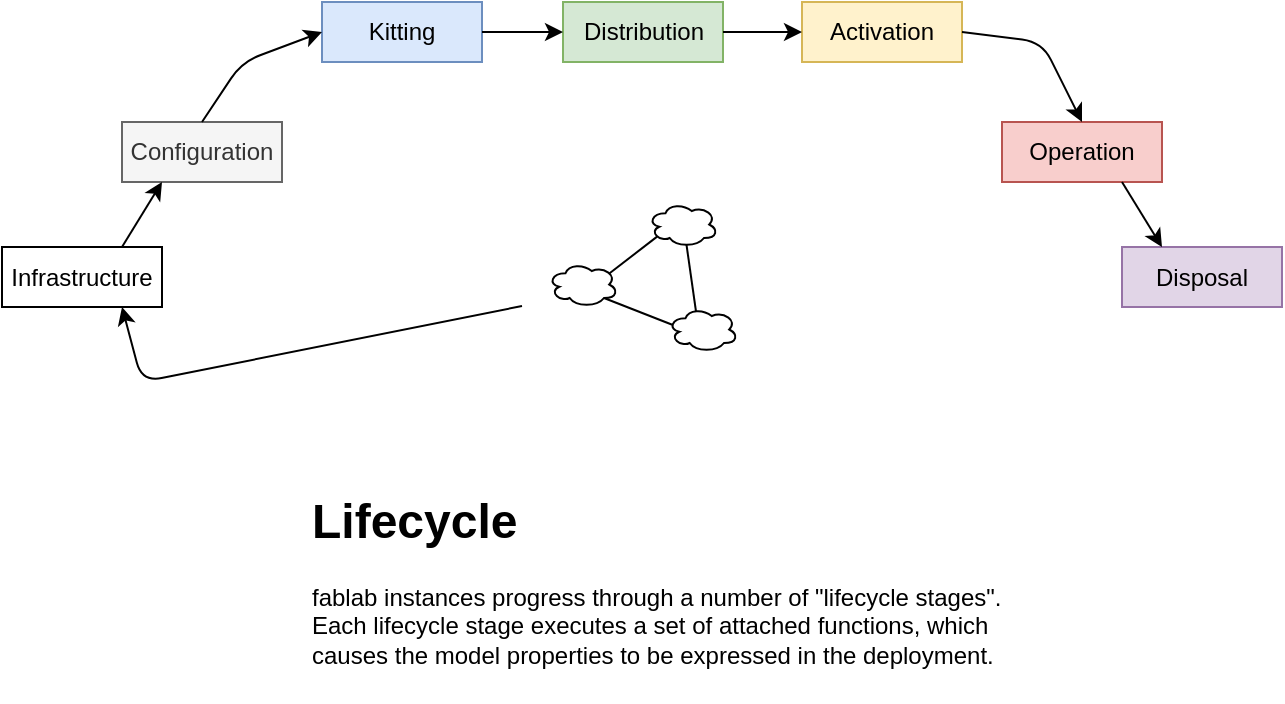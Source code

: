<mxfile version="13.0.1" type="device"><diagram id="KXkkV9B8q3uqfVLMOjS5" name="Page-1"><mxGraphModel dx="1296" dy="1204" grid="1" gridSize="10" guides="1" tooltips="1" connect="1" arrows="1" fold="1" page="1" pageScale="1" pageWidth="800" pageHeight="450" math="0" shadow="0"><root><mxCell id="0"/><mxCell id="1" parent="0"/><mxCell id="1deCelIfa6eUBW9n5wun-22" value="&lt;h1&gt;Lifecycle&lt;/h1&gt;&lt;p&gt;fablab instances progress through a number of &quot;lifecycle stages&quot;. Each lifecycle stage executes a set of attached functions, which causes the model properties to be expressed in the deployment.&lt;/p&gt;" style="text;html=1;strokeColor=none;fillColor=none;spacing=5;spacingTop=-20;whiteSpace=wrap;overflow=hidden;rounded=0;" parent="1" vertex="1"><mxGeometry x="230" y="300" width="360" height="110" as="geometry"/></mxCell><mxCell id="IrqwiLg_CsR6lVZ3sCwI-1" value="" style="group" vertex="1" connectable="0" parent="1"><mxGeometry x="353" y="160" width="95" height="75" as="geometry"/></mxCell><mxCell id="KBb0IhPEp3q1r8wTrCDf-13" value="" style="group" parent="IrqwiLg_CsR6lVZ3sCwI-1" vertex="1" connectable="0"><mxGeometry width="95" height="75" as="geometry"/></mxCell><mxCell id="KBb0IhPEp3q1r8wTrCDf-14" value="" style="ellipse;shape=cloud;whiteSpace=wrap;html=1;fillColor=none;" parent="KBb0IhPEp3q1r8wTrCDf-13" vertex="1"><mxGeometry x="50" width="35" height="22.5" as="geometry"/></mxCell><mxCell id="KBb0IhPEp3q1r8wTrCDf-15" value="" style="ellipse;shape=cloud;whiteSpace=wrap;html=1;fillColor=none;" parent="KBb0IhPEp3q1r8wTrCDf-13" vertex="1"><mxGeometry y="30" width="35" height="22.5" as="geometry"/></mxCell><mxCell id="KBb0IhPEp3q1r8wTrCDf-16" value="" style="ellipse;shape=cloud;whiteSpace=wrap;html=1;fillColor=none;" parent="KBb0IhPEp3q1r8wTrCDf-13" vertex="1"><mxGeometry x="60" y="52.5" width="35" height="22.5" as="geometry"/></mxCell><mxCell id="KBb0IhPEp3q1r8wTrCDf-17" value="" style="endArrow=none;html=1;entryX=0.13;entryY=0.77;entryDx=0;entryDy=0;entryPerimeter=0;exitX=0.88;exitY=0.25;exitDx=0;exitDy=0;exitPerimeter=0;" parent="KBb0IhPEp3q1r8wTrCDf-13" source="KBb0IhPEp3q1r8wTrCDf-15" target="KBb0IhPEp3q1r8wTrCDf-14" edge="1"><mxGeometry width="50" height="50" relative="1" as="geometry"><mxPoint x="15" y="117.5" as="sourcePoint"/><mxPoint x="40" y="92.5" as="targetPoint"/></mxGeometry></mxCell><mxCell id="KBb0IhPEp3q1r8wTrCDf-18" value="" style="endArrow=none;html=1;strokeColor=#000000;entryX=0.55;entryY=0.95;entryDx=0;entryDy=0;entryPerimeter=0;exitX=0.4;exitY=0.1;exitDx=0;exitDy=0;exitPerimeter=0;" parent="KBb0IhPEp3q1r8wTrCDf-13" source="KBb0IhPEp3q1r8wTrCDf-16" target="KBb0IhPEp3q1r8wTrCDf-14" edge="1"><mxGeometry width="50" height="50" relative="1" as="geometry"><mxPoint x="-25" y="132.5" as="sourcePoint"/><mxPoint y="107.5" as="targetPoint"/></mxGeometry></mxCell><mxCell id="KBb0IhPEp3q1r8wTrCDf-19" value="" style="endArrow=none;html=1;strokeColor=#000000;entryX=0.8;entryY=0.8;entryDx=0;entryDy=0;entryPerimeter=0;exitX=0.07;exitY=0.4;exitDx=0;exitDy=0;exitPerimeter=0;" parent="KBb0IhPEp3q1r8wTrCDf-13" source="KBb0IhPEp3q1r8wTrCDf-16" target="KBb0IhPEp3q1r8wTrCDf-15" edge="1"><mxGeometry width="50" height="50" relative="1" as="geometry"><mxPoint x="-75" y="162.5" as="sourcePoint"/><mxPoint x="-50" y="137.5" as="targetPoint"/></mxGeometry></mxCell><mxCell id="IrqwiLg_CsR6lVZ3sCwI-5" value="Infrastructure" style="rounded=0;whiteSpace=wrap;html=1;" vertex="1" parent="1"><mxGeometry x="80" y="182.5" width="80" height="30" as="geometry"/></mxCell><mxCell id="IrqwiLg_CsR6lVZ3sCwI-6" value="Configuration" style="rounded=0;whiteSpace=wrap;html=1;fillColor=#f5f5f5;strokeColor=#666666;fontColor=#333333;" vertex="1" parent="1"><mxGeometry x="140" y="120" width="80" height="30" as="geometry"/></mxCell><mxCell id="IrqwiLg_CsR6lVZ3sCwI-7" value="Kitting" style="rounded=0;whiteSpace=wrap;html=1;fillColor=#dae8fc;strokeColor=#6c8ebf;" vertex="1" parent="1"><mxGeometry x="240" y="60" width="80" height="30" as="geometry"/></mxCell><mxCell id="IrqwiLg_CsR6lVZ3sCwI-8" value="Distribution" style="rounded=0;whiteSpace=wrap;html=1;fillColor=#d5e8d4;strokeColor=#82b366;" vertex="1" parent="1"><mxGeometry x="360.5" y="60" width="80" height="30" as="geometry"/></mxCell><mxCell id="IrqwiLg_CsR6lVZ3sCwI-9" value="Activation" style="rounded=0;whiteSpace=wrap;html=1;fillColor=#fff2cc;strokeColor=#d6b656;" vertex="1" parent="1"><mxGeometry x="480" y="60" width="80" height="30" as="geometry"/></mxCell><mxCell id="IrqwiLg_CsR6lVZ3sCwI-10" value="Operation" style="rounded=0;whiteSpace=wrap;html=1;fillColor=#f8cecc;strokeColor=#b85450;" vertex="1" parent="1"><mxGeometry x="580" y="120" width="80" height="30" as="geometry"/></mxCell><mxCell id="IrqwiLg_CsR6lVZ3sCwI-11" value="Disposal" style="rounded=0;whiteSpace=wrap;html=1;fillColor=#e1d5e7;strokeColor=#9673a6;" vertex="1" parent="1"><mxGeometry x="640" y="182.5" width="80" height="30" as="geometry"/></mxCell><mxCell id="IrqwiLg_CsR6lVZ3sCwI-12" value="" style="endArrow=classic;html=1;entryX=0.75;entryY=1;entryDx=0;entryDy=0;" edge="1" parent="1" target="IrqwiLg_CsR6lVZ3sCwI-5"><mxGeometry width="50" height="50" relative="1" as="geometry"><mxPoint x="340" y="212" as="sourcePoint"/><mxPoint x="220" y="250" as="targetPoint"/><Array as="points"><mxPoint x="150" y="250"/></Array></mxGeometry></mxCell><mxCell id="IrqwiLg_CsR6lVZ3sCwI-13" value="" style="endArrow=classic;html=1;exitX=0.75;exitY=0;exitDx=0;exitDy=0;entryX=0.25;entryY=1;entryDx=0;entryDy=0;" edge="1" parent="1" source="IrqwiLg_CsR6lVZ3sCwI-5" target="IrqwiLg_CsR6lVZ3sCwI-6"><mxGeometry width="50" height="50" relative="1" as="geometry"><mxPoint x="120" y="160" as="sourcePoint"/><mxPoint x="170" y="110" as="targetPoint"/></mxGeometry></mxCell><mxCell id="IrqwiLg_CsR6lVZ3sCwI-14" value="" style="endArrow=classic;html=1;entryX=0;entryY=0.5;entryDx=0;entryDy=0;exitX=0.5;exitY=0;exitDx=0;exitDy=0;" edge="1" parent="1" source="IrqwiLg_CsR6lVZ3sCwI-6" target="IrqwiLg_CsR6lVZ3sCwI-7"><mxGeometry width="50" height="50" relative="1" as="geometry"><mxPoint x="350" y="210" as="sourcePoint"/><mxPoint x="400" y="160" as="targetPoint"/><Array as="points"><mxPoint x="200" y="90"/></Array></mxGeometry></mxCell><mxCell id="IrqwiLg_CsR6lVZ3sCwI-15" value="" style="endArrow=classic;html=1;exitX=1;exitY=0.5;exitDx=0;exitDy=0;entryX=0;entryY=0.5;entryDx=0;entryDy=0;" edge="1" parent="1" source="IrqwiLg_CsR6lVZ3sCwI-7" target="IrqwiLg_CsR6lVZ3sCwI-8"><mxGeometry width="50" height="50" relative="1" as="geometry"><mxPoint x="320" y="170" as="sourcePoint"/><mxPoint x="370" y="120" as="targetPoint"/></mxGeometry></mxCell><mxCell id="IrqwiLg_CsR6lVZ3sCwI-16" value="" style="endArrow=classic;html=1;exitX=1;exitY=0.5;exitDx=0;exitDy=0;" edge="1" parent="1" source="IrqwiLg_CsR6lVZ3sCwI-8" target="IrqwiLg_CsR6lVZ3sCwI-9"><mxGeometry width="50" height="50" relative="1" as="geometry"><mxPoint x="510" y="200" as="sourcePoint"/><mxPoint x="560" y="150" as="targetPoint"/></mxGeometry></mxCell><mxCell id="IrqwiLg_CsR6lVZ3sCwI-17" value="" style="endArrow=classic;html=1;exitX=1;exitY=0.5;exitDx=0;exitDy=0;entryX=0.5;entryY=0;entryDx=0;entryDy=0;" edge="1" parent="1" source="IrqwiLg_CsR6lVZ3sCwI-9" target="IrqwiLg_CsR6lVZ3sCwI-10"><mxGeometry width="50" height="50" relative="1" as="geometry"><mxPoint x="550" y="210" as="sourcePoint"/><mxPoint x="600" y="160" as="targetPoint"/><Array as="points"><mxPoint x="600" y="80"/></Array></mxGeometry></mxCell><mxCell id="IrqwiLg_CsR6lVZ3sCwI-18" value="" style="endArrow=classic;html=1;exitX=0.75;exitY=1;exitDx=0;exitDy=0;entryX=0.25;entryY=0;entryDx=0;entryDy=0;" edge="1" parent="1" source="IrqwiLg_CsR6lVZ3sCwI-10" target="IrqwiLg_CsR6lVZ3sCwI-11"><mxGeometry width="50" height="50" relative="1" as="geometry"><mxPoint x="580" y="260" as="sourcePoint"/><mxPoint x="630" y="210" as="targetPoint"/></mxGeometry></mxCell></root></mxGraphModel></diagram></mxfile>